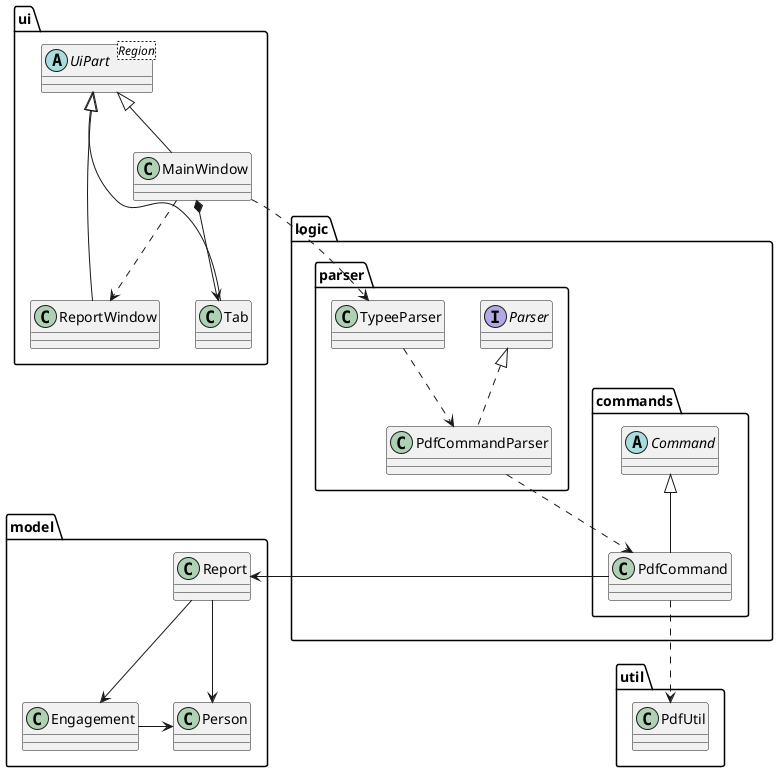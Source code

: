 @startuml
package ui {
    class ReportWindow
    class Tab
    class MainWindow
    abstract class UiPart<Region>
}

package logic.commands {
    abstract class Command
    class PdfCommand
}
package logic.parser {
    interface Parser
    class PdfCommandParser
    class TypeeParser
}

package model {
    class Report
    class Person
    class Engagement
}
package util {
    class PdfUtil
}
UiPart <|-- Tab
UiPart <|-- MainWindow
UiPart <|-- ReportWindow
MainWindow *--> Tab
MainWindow ..> ReportWindow
MainWindow ..> TypeeParser
Command <|-- PdfCommand
Report --> Engagement
Report --> Person
Engagement -> Person
Parser <|.. PdfCommandParser
PdfCommand ..> PdfUtil
PdfCommand -> Report
TypeeParser ..> PdfCommandParser
PdfCommandParser ..> PdfCommand
@enduml
